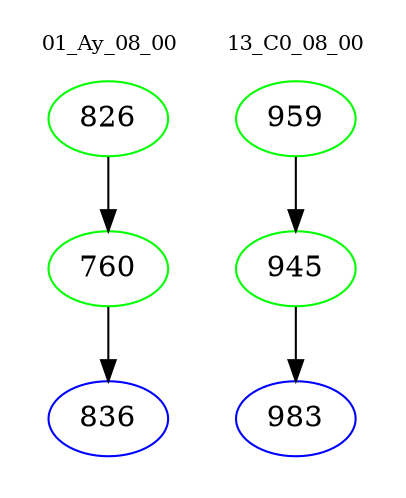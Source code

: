digraph{
subgraph cluster_0 {
color = white
label = "01_Ay_08_00";
fontsize=10;
T0_826 [label="826", color="green"]
T0_826 -> T0_760 [color="black"]
T0_760 [label="760", color="green"]
T0_760 -> T0_836 [color="black"]
T0_836 [label="836", color="blue"]
}
subgraph cluster_1 {
color = white
label = "13_C0_08_00";
fontsize=10;
T1_959 [label="959", color="green"]
T1_959 -> T1_945 [color="black"]
T1_945 [label="945", color="green"]
T1_945 -> T1_983 [color="black"]
T1_983 [label="983", color="blue"]
}
}

